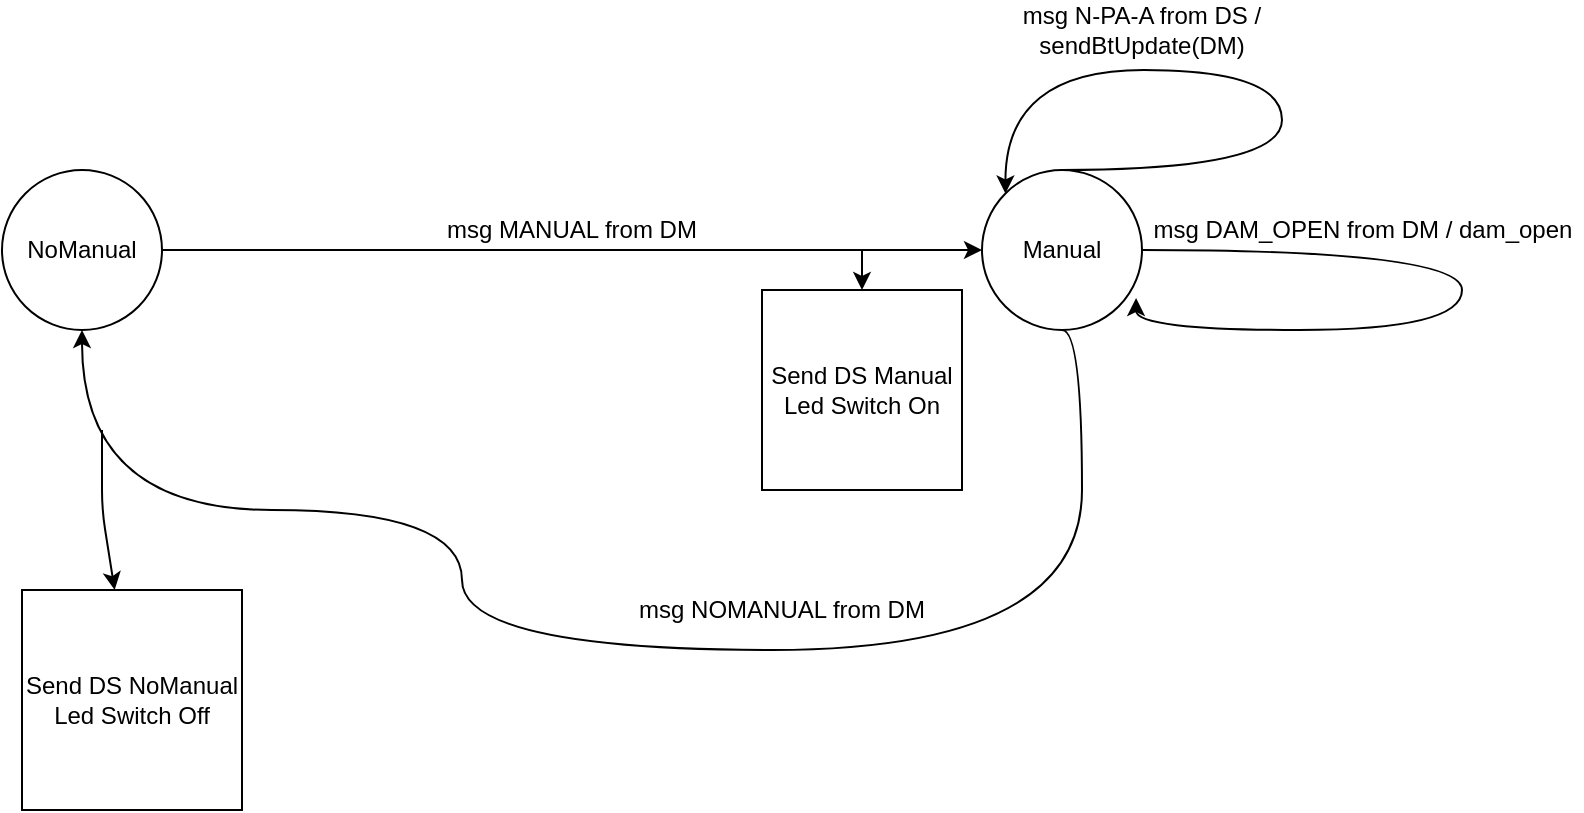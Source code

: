 <mxfile version="14.6.13" type="github">
  <diagram id="vNKpkHM8Gi1mxSYy-WRn" name="Page-1">
    <mxGraphModel dx="1414" dy="748" grid="1" gridSize="10" guides="1" tooltips="1" connect="1" arrows="1" fold="1" page="1" pageScale="1" pageWidth="1100" pageHeight="850" math="0" shadow="0">
      <root>
        <mxCell id="0" />
        <mxCell id="1" parent="0" />
        <mxCell id="x4o01AEi33vLOYH5iEUo-3" style="edgeStyle=orthogonalEdgeStyle;rounded=0;orthogonalLoop=1;jettySize=auto;html=1;entryX=0;entryY=0.5;entryDx=0;entryDy=0;" edge="1" parent="1" source="x4o01AEi33vLOYH5iEUo-1" target="x4o01AEi33vLOYH5iEUo-2">
          <mxGeometry relative="1" as="geometry" />
        </mxCell>
        <mxCell id="x4o01AEi33vLOYH5iEUo-1" value="NoManual" style="ellipse;whiteSpace=wrap;html=1;aspect=fixed;" vertex="1" parent="1">
          <mxGeometry x="150" y="160" width="80" height="80" as="geometry" />
        </mxCell>
        <mxCell id="x4o01AEi33vLOYH5iEUo-2" value="Manual" style="ellipse;whiteSpace=wrap;html=1;aspect=fixed;" vertex="1" parent="1">
          <mxGeometry x="640" y="160" width="80" height="80" as="geometry" />
        </mxCell>
        <mxCell id="x4o01AEi33vLOYH5iEUo-4" value="msg MANUAL from DM" style="text;html=1;strokeColor=none;fillColor=none;align=center;verticalAlign=middle;whiteSpace=wrap;rounded=0;" vertex="1" parent="1">
          <mxGeometry x="370" y="180" width="130" height="20" as="geometry" />
        </mxCell>
        <mxCell id="x4o01AEi33vLOYH5iEUo-5" value="" style="endArrow=classic;html=1;" edge="1" parent="1" target="x4o01AEi33vLOYH5iEUo-6">
          <mxGeometry width="50" height="50" relative="1" as="geometry">
            <mxPoint x="580" y="200" as="sourcePoint" />
            <mxPoint x="450" y="340" as="targetPoint" />
          </mxGeometry>
        </mxCell>
        <mxCell id="x4o01AEi33vLOYH5iEUo-6" value="Send DS Manual&lt;br&gt;Led Switch On" style="whiteSpace=wrap;html=1;aspect=fixed;align=center;" vertex="1" parent="1">
          <mxGeometry x="530" y="220" width="100" height="100" as="geometry" />
        </mxCell>
        <mxCell id="x4o01AEi33vLOYH5iEUo-13" value="msg DAM_OPEN from DM / dam_open" style="text;html=1;align=center;verticalAlign=middle;resizable=0;points=[];autosize=1;strokeColor=none;" vertex="1" parent="1">
          <mxGeometry x="720" y="180" width="220" height="20" as="geometry" />
        </mxCell>
        <mxCell id="x4o01AEi33vLOYH5iEUo-14" value="" style="endArrow=classic;html=1;edgeStyle=orthogonalEdgeStyle;curved=1;entryX=0.963;entryY=0.8;entryDx=0;entryDy=0;entryPerimeter=0;" edge="1" parent="1" target="x4o01AEi33vLOYH5iEUo-2">
          <mxGeometry width="50" height="50" relative="1" as="geometry">
            <mxPoint x="720" y="200" as="sourcePoint" />
            <mxPoint x="870" y="240" as="targetPoint" />
            <Array as="points">
              <mxPoint x="880" y="200" />
              <mxPoint x="880" y="240" />
              <mxPoint x="717" y="240" />
            </Array>
          </mxGeometry>
        </mxCell>
        <mxCell id="x4o01AEi33vLOYH5iEUo-15" value="msg N-PA-A from DS / sendBtUpdate(DM)" style="text;html=1;strokeColor=none;fillColor=none;align=center;verticalAlign=middle;whiteSpace=wrap;rounded=0;" vertex="1" parent="1">
          <mxGeometry x="650" y="80" width="140" height="20" as="geometry" />
        </mxCell>
        <mxCell id="x4o01AEi33vLOYH5iEUo-17" value="" style="endArrow=classic;html=1;edgeStyle=orthogonalEdgeStyle;curved=1;entryX=0;entryY=0;entryDx=0;entryDy=0;" edge="1" parent="1" target="x4o01AEi33vLOYH5iEUo-2">
          <mxGeometry width="50" height="50" relative="1" as="geometry">
            <mxPoint x="680" y="160" as="sourcePoint" />
            <mxPoint x="780" y="50" as="targetPoint" />
            <Array as="points">
              <mxPoint x="790" y="160" />
              <mxPoint x="790" y="110" />
              <mxPoint x="652" y="110" />
            </Array>
          </mxGeometry>
        </mxCell>
        <mxCell id="x4o01AEi33vLOYH5iEUo-19" value="" style="endArrow=classic;html=1;edgeStyle=orthogonalEdgeStyle;curved=1;exitX=0.5;exitY=1;exitDx=0;exitDy=0;entryX=0.5;entryY=1;entryDx=0;entryDy=0;" edge="1" parent="1" source="x4o01AEi33vLOYH5iEUo-2" target="x4o01AEi33vLOYH5iEUo-1">
          <mxGeometry width="50" height="50" relative="1" as="geometry">
            <mxPoint x="690" y="360" as="sourcePoint" />
            <mxPoint x="500" y="330" as="targetPoint" />
            <Array as="points">
              <mxPoint x="690" y="240" />
              <mxPoint x="690" y="400" />
              <mxPoint x="380" y="400" />
              <mxPoint x="380" y="330" />
              <mxPoint x="190" y="330" />
            </Array>
          </mxGeometry>
        </mxCell>
        <mxCell id="x4o01AEi33vLOYH5iEUo-20" value="msg NOMANUAL from DM" style="text;html=1;strokeColor=none;fillColor=none;align=center;verticalAlign=middle;whiteSpace=wrap;rounded=0;" vertex="1" parent="1">
          <mxGeometry x="460" y="370" width="160" height="20" as="geometry" />
        </mxCell>
        <mxCell id="x4o01AEi33vLOYH5iEUo-22" value="" style="endArrow=classic;html=1;" edge="1" parent="1" target="x4o01AEi33vLOYH5iEUo-23">
          <mxGeometry width="50" height="50" relative="1" as="geometry">
            <mxPoint x="200" y="290" as="sourcePoint" />
            <mxPoint x="450" y="260" as="targetPoint" />
            <Array as="points">
              <mxPoint x="200" y="330" />
            </Array>
          </mxGeometry>
        </mxCell>
        <mxCell id="x4o01AEi33vLOYH5iEUo-23" value="Send DS NoManual&lt;br&gt;Led Switch Off" style="whiteSpace=wrap;html=1;aspect=fixed;" vertex="1" parent="1">
          <mxGeometry x="160" y="370" width="110" height="110" as="geometry" />
        </mxCell>
      </root>
    </mxGraphModel>
  </diagram>
</mxfile>
